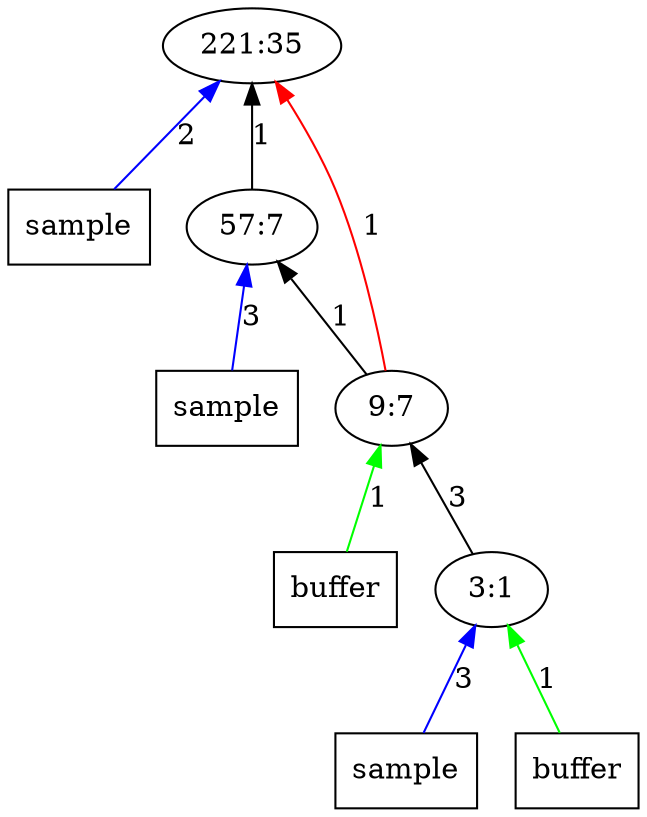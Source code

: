 digraph Tree{
	rankdir="BT"
	x11 -> 1 [label = "2", color = "blue"];
	x11 [label = "sample", shape = "box"];
	1 [label = "221:35"];
	2 -> 1 [label = "1", color = "black"];
	x21 -> 2 [label = "3", color = "blue"];
	x21 [label = "sample", shape = "box"];
	2 [label = "57:7"];
	3 -> 2 [label = "1", color = "black"];
	x32 -> 3 [label = "1", color = "green"];
	x32 [label = "buffer", shape = "box"];
	3 -> 1 [label = "1", color = "red"];
	3 [label = "9:7"];
	4 -> 3 [label = "3", color = "black"];
	x41 -> 4 [label = "3", color = "blue"];
	x41 [label = "sample", shape = "box"];
	x42 -> 4 [label = "1", color = "green"];
	x42 [label = "buffer", shape = "box"];
	4 [label = "3:1"];
}


